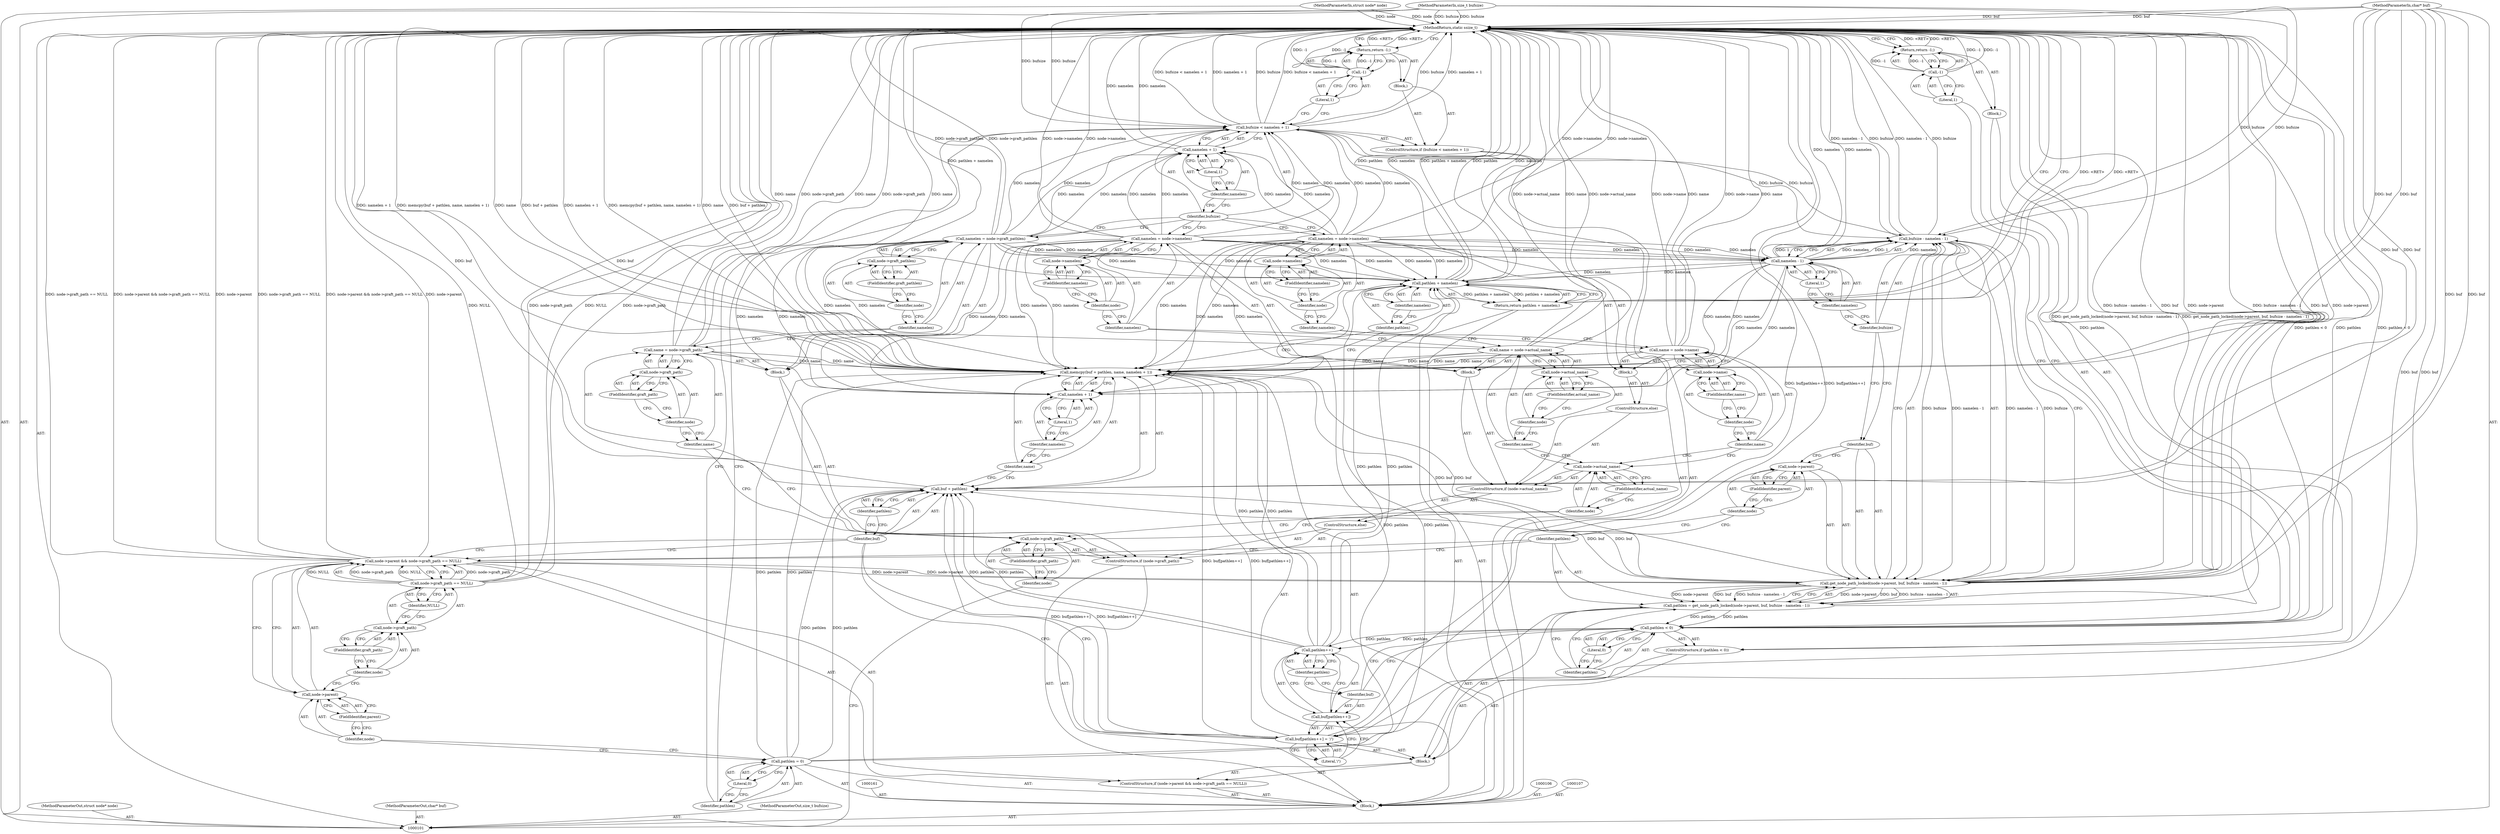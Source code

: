 digraph "0_Android_864e2e22fcd0cba3f5e67680ccabd0302dfda45d" {
"1000214" [label="(MethodReturn,static ssize_t)"];
"1000102" [label="(MethodParameterIn,struct node* node)"];
"1000280" [label="(MethodParameterOut,struct node* node)"];
"1000103" [label="(MethodParameterIn,char* buf)"];
"1000281" [label="(MethodParameterOut,char* buf)"];
"1000104" [label="(MethodParameterIn,size_t bufsize)"];
"1000282" [label="(MethodParameterOut,size_t bufsize)"];
"1000105" [label="(Block,)"];
"1000139" [label="(ControlStructure,else)"];
"1000140" [label="(Block,)"];
"1000143" [label="(Call,node->name)"];
"1000144" [label="(Identifier,node)"];
"1000145" [label="(FieldIdentifier,name)"];
"1000141" [label="(Call,name = node->name)"];
"1000142" [label="(Identifier,name)"];
"1000148" [label="(Call,node->namelen)"];
"1000149" [label="(Identifier,node)"];
"1000150" [label="(FieldIdentifier,namelen)"];
"1000146" [label="(Call,namelen = node->namelen)"];
"1000147" [label="(Identifier,namelen)"];
"1000151" [label="(ControlStructure,if (bufsize < namelen + 1))"];
"1000154" [label="(Call,namelen + 1)"];
"1000155" [label="(Identifier,namelen)"];
"1000156" [label="(Literal,1)"];
"1000157" [label="(Block,)"];
"1000152" [label="(Call,bufsize < namelen + 1)"];
"1000153" [label="(Identifier,bufsize)"];
"1000158" [label="(Return,return -1;)"];
"1000159" [label="(Call,-1)"];
"1000160" [label="(Literal,1)"];
"1000162" [label="(Call,pathlen = 0)"];
"1000163" [label="(Identifier,pathlen)"];
"1000164" [label="(Literal,0)"];
"1000169" [label="(FieldIdentifier,parent)"];
"1000170" [label="(Call,node->graft_path == NULL)"];
"1000171" [label="(Call,node->graft_path)"];
"1000172" [label="(Identifier,node)"];
"1000173" [label="(FieldIdentifier,graft_path)"];
"1000174" [label="(Identifier,NULL)"];
"1000165" [label="(ControlStructure,if (node->parent && node->graft_path == NULL))"];
"1000175" [label="(Block,)"];
"1000166" [label="(Call,node->parent && node->graft_path == NULL)"];
"1000167" [label="(Call,node->parent)"];
"1000168" [label="(Identifier,node)"];
"1000178" [label="(Call,get_node_path_locked(node->parent, buf, bufsize - namelen - 1))"];
"1000179" [label="(Call,node->parent)"];
"1000180" [label="(Identifier,node)"];
"1000181" [label="(FieldIdentifier,parent)"];
"1000182" [label="(Identifier,buf)"];
"1000183" [label="(Call,bufsize - namelen - 1)"];
"1000184" [label="(Identifier,bufsize)"];
"1000185" [label="(Call,namelen - 1)"];
"1000186" [label="(Identifier,namelen)"];
"1000187" [label="(Literal,1)"];
"1000176" [label="(Call,pathlen = get_node_path_locked(node->parent, buf, bufsize - namelen - 1))"];
"1000177" [label="(Identifier,pathlen)"];
"1000189" [label="(Call,pathlen < 0)"];
"1000190" [label="(Identifier,pathlen)"];
"1000191" [label="(Literal,0)"];
"1000192" [label="(Block,)"];
"1000188" [label="(ControlStructure,if (pathlen < 0))"];
"1000193" [label="(Return,return -1;)"];
"1000194" [label="(Call,-1)"];
"1000195" [label="(Literal,1)"];
"1000199" [label="(Call,pathlen++)"];
"1000200" [label="(Identifier,pathlen)"];
"1000201" [label="(Literal,'/')"];
"1000196" [label="(Call,buf[pathlen++] = '/')"];
"1000197" [label="(Call,buf[pathlen++])"];
"1000198" [label="(Identifier,buf)"];
"1000203" [label="(Call,buf + pathlen)"];
"1000204" [label="(Identifier,buf)"];
"1000205" [label="(Identifier,pathlen)"];
"1000206" [label="(Identifier,name)"];
"1000207" [label="(Call,namelen + 1)"];
"1000208" [label="(Identifier,namelen)"];
"1000202" [label="(Call,memcpy(buf + pathlen, name, namelen + 1))"];
"1000209" [label="(Literal,1)"];
"1000210" [label="(Return,return pathlen + namelen;)"];
"1000213" [label="(Identifier,namelen)"];
"1000211" [label="(Call,pathlen + namelen)"];
"1000212" [label="(Identifier,pathlen)"];
"1000108" [label="(ControlStructure,if (node->graft_path))"];
"1000111" [label="(FieldIdentifier,graft_path)"];
"1000112" [label="(Block,)"];
"1000109" [label="(Call,node->graft_path)"];
"1000110" [label="(Identifier,node)"];
"1000115" [label="(Call,node->graft_path)"];
"1000116" [label="(Identifier,node)"];
"1000117" [label="(FieldIdentifier,graft_path)"];
"1000113" [label="(Call,name = node->graft_path)"];
"1000114" [label="(Identifier,name)"];
"1000120" [label="(Call,node->graft_pathlen)"];
"1000121" [label="(Identifier,node)"];
"1000122" [label="(FieldIdentifier,graft_pathlen)"];
"1000118" [label="(Call,namelen = node->graft_pathlen)"];
"1000119" [label="(Identifier,namelen)"];
"1000125" [label="(Call,node->actual_name)"];
"1000126" [label="(Identifier,node)"];
"1000127" [label="(FieldIdentifier,actual_name)"];
"1000123" [label="(ControlStructure,else)"];
"1000128" [label="(Block,)"];
"1000124" [label="(ControlStructure,if (node->actual_name))"];
"1000131" [label="(Call,node->actual_name)"];
"1000132" [label="(Identifier,node)"];
"1000133" [label="(FieldIdentifier,actual_name)"];
"1000129" [label="(Call,name = node->actual_name)"];
"1000130" [label="(Identifier,name)"];
"1000136" [label="(Call,node->namelen)"];
"1000137" [label="(Identifier,node)"];
"1000138" [label="(FieldIdentifier,namelen)"];
"1000134" [label="(Call,namelen = node->namelen)"];
"1000135" [label="(Identifier,namelen)"];
"1000214" -> "1000101"  [label="AST: "];
"1000214" -> "1000158"  [label="CFG: "];
"1000214" -> "1000193"  [label="CFG: "];
"1000214" -> "1000210"  [label="CFG: "];
"1000141" -> "1000214"  [label="DDG: name"];
"1000141" -> "1000214"  [label="DDG: node->name"];
"1000194" -> "1000214"  [label="DDG: -1"];
"1000183" -> "1000214"  [label="DDG: namelen - 1"];
"1000183" -> "1000214"  [label="DDG: bufsize"];
"1000189" -> "1000214"  [label="DDG: pathlen"];
"1000189" -> "1000214"  [label="DDG: pathlen < 0"];
"1000102" -> "1000214"  [label="DDG: node"];
"1000166" -> "1000214"  [label="DDG: node->graft_path == NULL"];
"1000166" -> "1000214"  [label="DDG: node->parent && node->graft_path == NULL"];
"1000166" -> "1000214"  [label="DDG: node->parent"];
"1000178" -> "1000214"  [label="DDG: bufsize - namelen - 1"];
"1000178" -> "1000214"  [label="DDG: buf"];
"1000178" -> "1000214"  [label="DDG: node->parent"];
"1000170" -> "1000214"  [label="DDG: NULL"];
"1000170" -> "1000214"  [label="DDG: node->graft_path"];
"1000176" -> "1000214"  [label="DDG: get_node_path_locked(node->parent, buf, bufsize - namelen - 1)"];
"1000159" -> "1000214"  [label="DDG: -1"];
"1000129" -> "1000214"  [label="DDG: name"];
"1000129" -> "1000214"  [label="DDG: node->actual_name"];
"1000185" -> "1000214"  [label="DDG: namelen"];
"1000104" -> "1000214"  [label="DDG: bufsize"];
"1000113" -> "1000214"  [label="DDG: name"];
"1000113" -> "1000214"  [label="DDG: node->graft_path"];
"1000202" -> "1000214"  [label="DDG: name"];
"1000202" -> "1000214"  [label="DDG: buf + pathlen"];
"1000202" -> "1000214"  [label="DDG: namelen + 1"];
"1000202" -> "1000214"  [label="DDG: memcpy(buf + pathlen, name, namelen + 1)"];
"1000152" -> "1000214"  [label="DDG: bufsize < namelen + 1"];
"1000152" -> "1000214"  [label="DDG: bufsize"];
"1000152" -> "1000214"  [label="DDG: namelen + 1"];
"1000154" -> "1000214"  [label="DDG: namelen"];
"1000103" -> "1000214"  [label="DDG: buf"];
"1000146" -> "1000214"  [label="DDG: node->namelen"];
"1000211" -> "1000214"  [label="DDG: pathlen"];
"1000211" -> "1000214"  [label="DDG: namelen"];
"1000211" -> "1000214"  [label="DDG: pathlen + namelen"];
"1000196" -> "1000214"  [label="DDG: buf[pathlen++]"];
"1000118" -> "1000214"  [label="DDG: node->graft_pathlen"];
"1000134" -> "1000214"  [label="DDG: node->namelen"];
"1000203" -> "1000214"  [label="DDG: buf"];
"1000158" -> "1000214"  [label="DDG: <RET>"];
"1000210" -> "1000214"  [label="DDG: <RET>"];
"1000193" -> "1000214"  [label="DDG: <RET>"];
"1000102" -> "1000101"  [label="AST: "];
"1000102" -> "1000214"  [label="DDG: node"];
"1000280" -> "1000101"  [label="AST: "];
"1000103" -> "1000101"  [label="AST: "];
"1000103" -> "1000214"  [label="DDG: buf"];
"1000103" -> "1000178"  [label="DDG: buf"];
"1000103" -> "1000196"  [label="DDG: buf"];
"1000103" -> "1000202"  [label="DDG: buf"];
"1000103" -> "1000203"  [label="DDG: buf"];
"1000281" -> "1000101"  [label="AST: "];
"1000104" -> "1000101"  [label="AST: "];
"1000104" -> "1000214"  [label="DDG: bufsize"];
"1000104" -> "1000152"  [label="DDG: bufsize"];
"1000104" -> "1000183"  [label="DDG: bufsize"];
"1000282" -> "1000101"  [label="AST: "];
"1000105" -> "1000101"  [label="AST: "];
"1000106" -> "1000105"  [label="AST: "];
"1000107" -> "1000105"  [label="AST: "];
"1000108" -> "1000105"  [label="AST: "];
"1000151" -> "1000105"  [label="AST: "];
"1000161" -> "1000105"  [label="AST: "];
"1000162" -> "1000105"  [label="AST: "];
"1000165" -> "1000105"  [label="AST: "];
"1000202" -> "1000105"  [label="AST: "];
"1000210" -> "1000105"  [label="AST: "];
"1000139" -> "1000124"  [label="AST: "];
"1000140" -> "1000139"  [label="AST: "];
"1000140" -> "1000139"  [label="AST: "];
"1000141" -> "1000140"  [label="AST: "];
"1000146" -> "1000140"  [label="AST: "];
"1000143" -> "1000141"  [label="AST: "];
"1000143" -> "1000145"  [label="CFG: "];
"1000144" -> "1000143"  [label="AST: "];
"1000145" -> "1000143"  [label="AST: "];
"1000141" -> "1000143"  [label="CFG: "];
"1000144" -> "1000143"  [label="AST: "];
"1000144" -> "1000142"  [label="CFG: "];
"1000145" -> "1000144"  [label="CFG: "];
"1000145" -> "1000143"  [label="AST: "];
"1000145" -> "1000144"  [label="CFG: "];
"1000143" -> "1000145"  [label="CFG: "];
"1000141" -> "1000140"  [label="AST: "];
"1000141" -> "1000143"  [label="CFG: "];
"1000142" -> "1000141"  [label="AST: "];
"1000143" -> "1000141"  [label="AST: "];
"1000147" -> "1000141"  [label="CFG: "];
"1000141" -> "1000214"  [label="DDG: name"];
"1000141" -> "1000214"  [label="DDG: node->name"];
"1000141" -> "1000202"  [label="DDG: name"];
"1000142" -> "1000141"  [label="AST: "];
"1000142" -> "1000125"  [label="CFG: "];
"1000144" -> "1000142"  [label="CFG: "];
"1000148" -> "1000146"  [label="AST: "];
"1000148" -> "1000150"  [label="CFG: "];
"1000149" -> "1000148"  [label="AST: "];
"1000150" -> "1000148"  [label="AST: "];
"1000146" -> "1000148"  [label="CFG: "];
"1000149" -> "1000148"  [label="AST: "];
"1000149" -> "1000147"  [label="CFG: "];
"1000150" -> "1000149"  [label="CFG: "];
"1000150" -> "1000148"  [label="AST: "];
"1000150" -> "1000149"  [label="CFG: "];
"1000148" -> "1000150"  [label="CFG: "];
"1000146" -> "1000140"  [label="AST: "];
"1000146" -> "1000148"  [label="CFG: "];
"1000147" -> "1000146"  [label="AST: "];
"1000148" -> "1000146"  [label="AST: "];
"1000153" -> "1000146"  [label="CFG: "];
"1000146" -> "1000214"  [label="DDG: node->namelen"];
"1000146" -> "1000152"  [label="DDG: namelen"];
"1000146" -> "1000154"  [label="DDG: namelen"];
"1000146" -> "1000185"  [label="DDG: namelen"];
"1000146" -> "1000202"  [label="DDG: namelen"];
"1000146" -> "1000207"  [label="DDG: namelen"];
"1000146" -> "1000211"  [label="DDG: namelen"];
"1000147" -> "1000146"  [label="AST: "];
"1000147" -> "1000141"  [label="CFG: "];
"1000149" -> "1000147"  [label="CFG: "];
"1000151" -> "1000105"  [label="AST: "];
"1000152" -> "1000151"  [label="AST: "];
"1000157" -> "1000151"  [label="AST: "];
"1000154" -> "1000152"  [label="AST: "];
"1000154" -> "1000156"  [label="CFG: "];
"1000155" -> "1000154"  [label="AST: "];
"1000156" -> "1000154"  [label="AST: "];
"1000152" -> "1000154"  [label="CFG: "];
"1000154" -> "1000214"  [label="DDG: namelen"];
"1000134" -> "1000154"  [label="DDG: namelen"];
"1000118" -> "1000154"  [label="DDG: namelen"];
"1000146" -> "1000154"  [label="DDG: namelen"];
"1000155" -> "1000154"  [label="AST: "];
"1000155" -> "1000153"  [label="CFG: "];
"1000156" -> "1000155"  [label="CFG: "];
"1000156" -> "1000154"  [label="AST: "];
"1000156" -> "1000155"  [label="CFG: "];
"1000154" -> "1000156"  [label="CFG: "];
"1000157" -> "1000151"  [label="AST: "];
"1000158" -> "1000157"  [label="AST: "];
"1000152" -> "1000151"  [label="AST: "];
"1000152" -> "1000154"  [label="CFG: "];
"1000153" -> "1000152"  [label="AST: "];
"1000154" -> "1000152"  [label="AST: "];
"1000160" -> "1000152"  [label="CFG: "];
"1000163" -> "1000152"  [label="CFG: "];
"1000152" -> "1000214"  [label="DDG: bufsize < namelen + 1"];
"1000152" -> "1000214"  [label="DDG: bufsize"];
"1000152" -> "1000214"  [label="DDG: namelen + 1"];
"1000104" -> "1000152"  [label="DDG: bufsize"];
"1000134" -> "1000152"  [label="DDG: namelen"];
"1000118" -> "1000152"  [label="DDG: namelen"];
"1000146" -> "1000152"  [label="DDG: namelen"];
"1000152" -> "1000183"  [label="DDG: bufsize"];
"1000153" -> "1000152"  [label="AST: "];
"1000153" -> "1000118"  [label="CFG: "];
"1000153" -> "1000134"  [label="CFG: "];
"1000153" -> "1000146"  [label="CFG: "];
"1000155" -> "1000153"  [label="CFG: "];
"1000158" -> "1000157"  [label="AST: "];
"1000158" -> "1000159"  [label="CFG: "];
"1000159" -> "1000158"  [label="AST: "];
"1000214" -> "1000158"  [label="CFG: "];
"1000158" -> "1000214"  [label="DDG: <RET>"];
"1000159" -> "1000158"  [label="DDG: -1"];
"1000159" -> "1000158"  [label="AST: "];
"1000159" -> "1000160"  [label="CFG: "];
"1000160" -> "1000159"  [label="AST: "];
"1000158" -> "1000159"  [label="CFG: "];
"1000159" -> "1000214"  [label="DDG: -1"];
"1000159" -> "1000158"  [label="DDG: -1"];
"1000160" -> "1000159"  [label="AST: "];
"1000160" -> "1000152"  [label="CFG: "];
"1000159" -> "1000160"  [label="CFG: "];
"1000162" -> "1000105"  [label="AST: "];
"1000162" -> "1000164"  [label="CFG: "];
"1000163" -> "1000162"  [label="AST: "];
"1000164" -> "1000162"  [label="AST: "];
"1000168" -> "1000162"  [label="CFG: "];
"1000162" -> "1000202"  [label="DDG: pathlen"];
"1000162" -> "1000203"  [label="DDG: pathlen"];
"1000162" -> "1000211"  [label="DDG: pathlen"];
"1000163" -> "1000162"  [label="AST: "];
"1000163" -> "1000152"  [label="CFG: "];
"1000164" -> "1000163"  [label="CFG: "];
"1000164" -> "1000162"  [label="AST: "];
"1000164" -> "1000163"  [label="CFG: "];
"1000162" -> "1000164"  [label="CFG: "];
"1000169" -> "1000167"  [label="AST: "];
"1000169" -> "1000168"  [label="CFG: "];
"1000167" -> "1000169"  [label="CFG: "];
"1000170" -> "1000166"  [label="AST: "];
"1000170" -> "1000174"  [label="CFG: "];
"1000171" -> "1000170"  [label="AST: "];
"1000174" -> "1000170"  [label="AST: "];
"1000166" -> "1000170"  [label="CFG: "];
"1000170" -> "1000214"  [label="DDG: NULL"];
"1000170" -> "1000214"  [label="DDG: node->graft_path"];
"1000170" -> "1000166"  [label="DDG: node->graft_path"];
"1000170" -> "1000166"  [label="DDG: NULL"];
"1000171" -> "1000170"  [label="AST: "];
"1000171" -> "1000173"  [label="CFG: "];
"1000172" -> "1000171"  [label="AST: "];
"1000173" -> "1000171"  [label="AST: "];
"1000174" -> "1000171"  [label="CFG: "];
"1000172" -> "1000171"  [label="AST: "];
"1000172" -> "1000167"  [label="CFG: "];
"1000173" -> "1000172"  [label="CFG: "];
"1000173" -> "1000171"  [label="AST: "];
"1000173" -> "1000172"  [label="CFG: "];
"1000171" -> "1000173"  [label="CFG: "];
"1000174" -> "1000170"  [label="AST: "];
"1000174" -> "1000171"  [label="CFG: "];
"1000170" -> "1000174"  [label="CFG: "];
"1000165" -> "1000105"  [label="AST: "];
"1000166" -> "1000165"  [label="AST: "];
"1000175" -> "1000165"  [label="AST: "];
"1000175" -> "1000165"  [label="AST: "];
"1000176" -> "1000175"  [label="AST: "];
"1000188" -> "1000175"  [label="AST: "];
"1000196" -> "1000175"  [label="AST: "];
"1000166" -> "1000165"  [label="AST: "];
"1000166" -> "1000167"  [label="CFG: "];
"1000166" -> "1000170"  [label="CFG: "];
"1000167" -> "1000166"  [label="AST: "];
"1000170" -> "1000166"  [label="AST: "];
"1000177" -> "1000166"  [label="CFG: "];
"1000204" -> "1000166"  [label="CFG: "];
"1000166" -> "1000214"  [label="DDG: node->graft_path == NULL"];
"1000166" -> "1000214"  [label="DDG: node->parent && node->graft_path == NULL"];
"1000166" -> "1000214"  [label="DDG: node->parent"];
"1000170" -> "1000166"  [label="DDG: node->graft_path"];
"1000170" -> "1000166"  [label="DDG: NULL"];
"1000166" -> "1000178"  [label="DDG: node->parent"];
"1000167" -> "1000166"  [label="AST: "];
"1000167" -> "1000169"  [label="CFG: "];
"1000168" -> "1000167"  [label="AST: "];
"1000169" -> "1000167"  [label="AST: "];
"1000172" -> "1000167"  [label="CFG: "];
"1000166" -> "1000167"  [label="CFG: "];
"1000168" -> "1000167"  [label="AST: "];
"1000168" -> "1000162"  [label="CFG: "];
"1000169" -> "1000168"  [label="CFG: "];
"1000178" -> "1000176"  [label="AST: "];
"1000178" -> "1000183"  [label="CFG: "];
"1000179" -> "1000178"  [label="AST: "];
"1000182" -> "1000178"  [label="AST: "];
"1000183" -> "1000178"  [label="AST: "];
"1000176" -> "1000178"  [label="CFG: "];
"1000178" -> "1000214"  [label="DDG: bufsize - namelen - 1"];
"1000178" -> "1000214"  [label="DDG: buf"];
"1000178" -> "1000214"  [label="DDG: node->parent"];
"1000178" -> "1000176"  [label="DDG: node->parent"];
"1000178" -> "1000176"  [label="DDG: buf"];
"1000178" -> "1000176"  [label="DDG: bufsize - namelen - 1"];
"1000166" -> "1000178"  [label="DDG: node->parent"];
"1000103" -> "1000178"  [label="DDG: buf"];
"1000183" -> "1000178"  [label="DDG: bufsize"];
"1000183" -> "1000178"  [label="DDG: namelen - 1"];
"1000178" -> "1000202"  [label="DDG: buf"];
"1000178" -> "1000203"  [label="DDG: buf"];
"1000179" -> "1000178"  [label="AST: "];
"1000179" -> "1000181"  [label="CFG: "];
"1000180" -> "1000179"  [label="AST: "];
"1000181" -> "1000179"  [label="AST: "];
"1000182" -> "1000179"  [label="CFG: "];
"1000180" -> "1000179"  [label="AST: "];
"1000180" -> "1000177"  [label="CFG: "];
"1000181" -> "1000180"  [label="CFG: "];
"1000181" -> "1000179"  [label="AST: "];
"1000181" -> "1000180"  [label="CFG: "];
"1000179" -> "1000181"  [label="CFG: "];
"1000182" -> "1000178"  [label="AST: "];
"1000182" -> "1000179"  [label="CFG: "];
"1000184" -> "1000182"  [label="CFG: "];
"1000183" -> "1000178"  [label="AST: "];
"1000183" -> "1000185"  [label="CFG: "];
"1000184" -> "1000183"  [label="AST: "];
"1000185" -> "1000183"  [label="AST: "];
"1000178" -> "1000183"  [label="CFG: "];
"1000183" -> "1000214"  [label="DDG: namelen - 1"];
"1000183" -> "1000214"  [label="DDG: bufsize"];
"1000183" -> "1000178"  [label="DDG: bufsize"];
"1000183" -> "1000178"  [label="DDG: namelen - 1"];
"1000152" -> "1000183"  [label="DDG: bufsize"];
"1000104" -> "1000183"  [label="DDG: bufsize"];
"1000185" -> "1000183"  [label="DDG: namelen"];
"1000185" -> "1000183"  [label="DDG: 1"];
"1000184" -> "1000183"  [label="AST: "];
"1000184" -> "1000182"  [label="CFG: "];
"1000186" -> "1000184"  [label="CFG: "];
"1000185" -> "1000183"  [label="AST: "];
"1000185" -> "1000187"  [label="CFG: "];
"1000186" -> "1000185"  [label="AST: "];
"1000187" -> "1000185"  [label="AST: "];
"1000183" -> "1000185"  [label="CFG: "];
"1000185" -> "1000214"  [label="DDG: namelen"];
"1000185" -> "1000183"  [label="DDG: namelen"];
"1000185" -> "1000183"  [label="DDG: 1"];
"1000134" -> "1000185"  [label="DDG: namelen"];
"1000118" -> "1000185"  [label="DDG: namelen"];
"1000146" -> "1000185"  [label="DDG: namelen"];
"1000185" -> "1000202"  [label="DDG: namelen"];
"1000185" -> "1000207"  [label="DDG: namelen"];
"1000185" -> "1000211"  [label="DDG: namelen"];
"1000186" -> "1000185"  [label="AST: "];
"1000186" -> "1000184"  [label="CFG: "];
"1000187" -> "1000186"  [label="CFG: "];
"1000187" -> "1000185"  [label="AST: "];
"1000187" -> "1000186"  [label="CFG: "];
"1000185" -> "1000187"  [label="CFG: "];
"1000176" -> "1000175"  [label="AST: "];
"1000176" -> "1000178"  [label="CFG: "];
"1000177" -> "1000176"  [label="AST: "];
"1000178" -> "1000176"  [label="AST: "];
"1000190" -> "1000176"  [label="CFG: "];
"1000176" -> "1000214"  [label="DDG: get_node_path_locked(node->parent, buf, bufsize - namelen - 1)"];
"1000178" -> "1000176"  [label="DDG: node->parent"];
"1000178" -> "1000176"  [label="DDG: buf"];
"1000178" -> "1000176"  [label="DDG: bufsize - namelen - 1"];
"1000176" -> "1000189"  [label="DDG: pathlen"];
"1000177" -> "1000176"  [label="AST: "];
"1000177" -> "1000166"  [label="CFG: "];
"1000180" -> "1000177"  [label="CFG: "];
"1000189" -> "1000188"  [label="AST: "];
"1000189" -> "1000191"  [label="CFG: "];
"1000190" -> "1000189"  [label="AST: "];
"1000191" -> "1000189"  [label="AST: "];
"1000195" -> "1000189"  [label="CFG: "];
"1000198" -> "1000189"  [label="CFG: "];
"1000189" -> "1000214"  [label="DDG: pathlen"];
"1000189" -> "1000214"  [label="DDG: pathlen < 0"];
"1000176" -> "1000189"  [label="DDG: pathlen"];
"1000189" -> "1000199"  [label="DDG: pathlen"];
"1000190" -> "1000189"  [label="AST: "];
"1000190" -> "1000176"  [label="CFG: "];
"1000191" -> "1000190"  [label="CFG: "];
"1000191" -> "1000189"  [label="AST: "];
"1000191" -> "1000190"  [label="CFG: "];
"1000189" -> "1000191"  [label="CFG: "];
"1000192" -> "1000188"  [label="AST: "];
"1000193" -> "1000192"  [label="AST: "];
"1000188" -> "1000175"  [label="AST: "];
"1000189" -> "1000188"  [label="AST: "];
"1000192" -> "1000188"  [label="AST: "];
"1000193" -> "1000192"  [label="AST: "];
"1000193" -> "1000194"  [label="CFG: "];
"1000194" -> "1000193"  [label="AST: "];
"1000214" -> "1000193"  [label="CFG: "];
"1000193" -> "1000214"  [label="DDG: <RET>"];
"1000194" -> "1000193"  [label="DDG: -1"];
"1000194" -> "1000193"  [label="AST: "];
"1000194" -> "1000195"  [label="CFG: "];
"1000195" -> "1000194"  [label="AST: "];
"1000193" -> "1000194"  [label="CFG: "];
"1000194" -> "1000214"  [label="DDG: -1"];
"1000194" -> "1000193"  [label="DDG: -1"];
"1000195" -> "1000194"  [label="AST: "];
"1000195" -> "1000189"  [label="CFG: "];
"1000194" -> "1000195"  [label="CFG: "];
"1000199" -> "1000197"  [label="AST: "];
"1000199" -> "1000200"  [label="CFG: "];
"1000200" -> "1000199"  [label="AST: "];
"1000197" -> "1000199"  [label="CFG: "];
"1000189" -> "1000199"  [label="DDG: pathlen"];
"1000199" -> "1000202"  [label="DDG: pathlen"];
"1000199" -> "1000203"  [label="DDG: pathlen"];
"1000199" -> "1000211"  [label="DDG: pathlen"];
"1000200" -> "1000199"  [label="AST: "];
"1000200" -> "1000198"  [label="CFG: "];
"1000199" -> "1000200"  [label="CFG: "];
"1000201" -> "1000196"  [label="AST: "];
"1000201" -> "1000197"  [label="CFG: "];
"1000196" -> "1000201"  [label="CFG: "];
"1000196" -> "1000175"  [label="AST: "];
"1000196" -> "1000201"  [label="CFG: "];
"1000197" -> "1000196"  [label="AST: "];
"1000201" -> "1000196"  [label="AST: "];
"1000204" -> "1000196"  [label="CFG: "];
"1000196" -> "1000214"  [label="DDG: buf[pathlen++]"];
"1000103" -> "1000196"  [label="DDG: buf"];
"1000196" -> "1000202"  [label="DDG: buf[pathlen++]"];
"1000196" -> "1000203"  [label="DDG: buf[pathlen++]"];
"1000197" -> "1000196"  [label="AST: "];
"1000197" -> "1000199"  [label="CFG: "];
"1000198" -> "1000197"  [label="AST: "];
"1000199" -> "1000197"  [label="AST: "];
"1000201" -> "1000197"  [label="CFG: "];
"1000198" -> "1000197"  [label="AST: "];
"1000198" -> "1000189"  [label="CFG: "];
"1000200" -> "1000198"  [label="CFG: "];
"1000203" -> "1000202"  [label="AST: "];
"1000203" -> "1000205"  [label="CFG: "];
"1000204" -> "1000203"  [label="AST: "];
"1000205" -> "1000203"  [label="AST: "];
"1000206" -> "1000203"  [label="CFG: "];
"1000203" -> "1000214"  [label="DDG: buf"];
"1000178" -> "1000203"  [label="DDG: buf"];
"1000196" -> "1000203"  [label="DDG: buf[pathlen++]"];
"1000103" -> "1000203"  [label="DDG: buf"];
"1000199" -> "1000203"  [label="DDG: pathlen"];
"1000162" -> "1000203"  [label="DDG: pathlen"];
"1000204" -> "1000203"  [label="AST: "];
"1000204" -> "1000196"  [label="CFG: "];
"1000204" -> "1000166"  [label="CFG: "];
"1000205" -> "1000204"  [label="CFG: "];
"1000205" -> "1000203"  [label="AST: "];
"1000205" -> "1000204"  [label="CFG: "];
"1000203" -> "1000205"  [label="CFG: "];
"1000206" -> "1000202"  [label="AST: "];
"1000206" -> "1000203"  [label="CFG: "];
"1000208" -> "1000206"  [label="CFG: "];
"1000207" -> "1000202"  [label="AST: "];
"1000207" -> "1000209"  [label="CFG: "];
"1000208" -> "1000207"  [label="AST: "];
"1000209" -> "1000207"  [label="AST: "];
"1000202" -> "1000207"  [label="CFG: "];
"1000185" -> "1000207"  [label="DDG: namelen"];
"1000134" -> "1000207"  [label="DDG: namelen"];
"1000118" -> "1000207"  [label="DDG: namelen"];
"1000146" -> "1000207"  [label="DDG: namelen"];
"1000208" -> "1000207"  [label="AST: "];
"1000208" -> "1000206"  [label="CFG: "];
"1000209" -> "1000208"  [label="CFG: "];
"1000202" -> "1000105"  [label="AST: "];
"1000202" -> "1000207"  [label="CFG: "];
"1000203" -> "1000202"  [label="AST: "];
"1000206" -> "1000202"  [label="AST: "];
"1000207" -> "1000202"  [label="AST: "];
"1000212" -> "1000202"  [label="CFG: "];
"1000202" -> "1000214"  [label="DDG: name"];
"1000202" -> "1000214"  [label="DDG: buf + pathlen"];
"1000202" -> "1000214"  [label="DDG: namelen + 1"];
"1000202" -> "1000214"  [label="DDG: memcpy(buf + pathlen, name, namelen + 1)"];
"1000178" -> "1000202"  [label="DDG: buf"];
"1000196" -> "1000202"  [label="DDG: buf[pathlen++]"];
"1000103" -> "1000202"  [label="DDG: buf"];
"1000199" -> "1000202"  [label="DDG: pathlen"];
"1000162" -> "1000202"  [label="DDG: pathlen"];
"1000129" -> "1000202"  [label="DDG: name"];
"1000141" -> "1000202"  [label="DDG: name"];
"1000113" -> "1000202"  [label="DDG: name"];
"1000185" -> "1000202"  [label="DDG: namelen"];
"1000134" -> "1000202"  [label="DDG: namelen"];
"1000118" -> "1000202"  [label="DDG: namelen"];
"1000146" -> "1000202"  [label="DDG: namelen"];
"1000209" -> "1000207"  [label="AST: "];
"1000209" -> "1000208"  [label="CFG: "];
"1000207" -> "1000209"  [label="CFG: "];
"1000210" -> "1000105"  [label="AST: "];
"1000210" -> "1000211"  [label="CFG: "];
"1000211" -> "1000210"  [label="AST: "];
"1000214" -> "1000210"  [label="CFG: "];
"1000210" -> "1000214"  [label="DDG: <RET>"];
"1000211" -> "1000210"  [label="DDG: pathlen + namelen"];
"1000213" -> "1000211"  [label="AST: "];
"1000213" -> "1000212"  [label="CFG: "];
"1000211" -> "1000213"  [label="CFG: "];
"1000211" -> "1000210"  [label="AST: "];
"1000211" -> "1000213"  [label="CFG: "];
"1000212" -> "1000211"  [label="AST: "];
"1000213" -> "1000211"  [label="AST: "];
"1000210" -> "1000211"  [label="CFG: "];
"1000211" -> "1000214"  [label="DDG: pathlen"];
"1000211" -> "1000214"  [label="DDG: namelen"];
"1000211" -> "1000214"  [label="DDG: pathlen + namelen"];
"1000211" -> "1000210"  [label="DDG: pathlen + namelen"];
"1000199" -> "1000211"  [label="DDG: pathlen"];
"1000162" -> "1000211"  [label="DDG: pathlen"];
"1000185" -> "1000211"  [label="DDG: namelen"];
"1000134" -> "1000211"  [label="DDG: namelen"];
"1000118" -> "1000211"  [label="DDG: namelen"];
"1000146" -> "1000211"  [label="DDG: namelen"];
"1000212" -> "1000211"  [label="AST: "];
"1000212" -> "1000202"  [label="CFG: "];
"1000213" -> "1000212"  [label="CFG: "];
"1000108" -> "1000105"  [label="AST: "];
"1000109" -> "1000108"  [label="AST: "];
"1000112" -> "1000108"  [label="AST: "];
"1000123" -> "1000108"  [label="AST: "];
"1000111" -> "1000109"  [label="AST: "];
"1000111" -> "1000110"  [label="CFG: "];
"1000109" -> "1000111"  [label="CFG: "];
"1000112" -> "1000108"  [label="AST: "];
"1000113" -> "1000112"  [label="AST: "];
"1000118" -> "1000112"  [label="AST: "];
"1000109" -> "1000108"  [label="AST: "];
"1000109" -> "1000111"  [label="CFG: "];
"1000110" -> "1000109"  [label="AST: "];
"1000111" -> "1000109"  [label="AST: "];
"1000114" -> "1000109"  [label="CFG: "];
"1000126" -> "1000109"  [label="CFG: "];
"1000110" -> "1000109"  [label="AST: "];
"1000110" -> "1000101"  [label="CFG: "];
"1000111" -> "1000110"  [label="CFG: "];
"1000115" -> "1000113"  [label="AST: "];
"1000115" -> "1000117"  [label="CFG: "];
"1000116" -> "1000115"  [label="AST: "];
"1000117" -> "1000115"  [label="AST: "];
"1000113" -> "1000115"  [label="CFG: "];
"1000116" -> "1000115"  [label="AST: "];
"1000116" -> "1000114"  [label="CFG: "];
"1000117" -> "1000116"  [label="CFG: "];
"1000117" -> "1000115"  [label="AST: "];
"1000117" -> "1000116"  [label="CFG: "];
"1000115" -> "1000117"  [label="CFG: "];
"1000113" -> "1000112"  [label="AST: "];
"1000113" -> "1000115"  [label="CFG: "];
"1000114" -> "1000113"  [label="AST: "];
"1000115" -> "1000113"  [label="AST: "];
"1000119" -> "1000113"  [label="CFG: "];
"1000113" -> "1000214"  [label="DDG: name"];
"1000113" -> "1000214"  [label="DDG: node->graft_path"];
"1000113" -> "1000202"  [label="DDG: name"];
"1000114" -> "1000113"  [label="AST: "];
"1000114" -> "1000109"  [label="CFG: "];
"1000116" -> "1000114"  [label="CFG: "];
"1000120" -> "1000118"  [label="AST: "];
"1000120" -> "1000122"  [label="CFG: "];
"1000121" -> "1000120"  [label="AST: "];
"1000122" -> "1000120"  [label="AST: "];
"1000118" -> "1000120"  [label="CFG: "];
"1000121" -> "1000120"  [label="AST: "];
"1000121" -> "1000119"  [label="CFG: "];
"1000122" -> "1000121"  [label="CFG: "];
"1000122" -> "1000120"  [label="AST: "];
"1000122" -> "1000121"  [label="CFG: "];
"1000120" -> "1000122"  [label="CFG: "];
"1000118" -> "1000112"  [label="AST: "];
"1000118" -> "1000120"  [label="CFG: "];
"1000119" -> "1000118"  [label="AST: "];
"1000120" -> "1000118"  [label="AST: "];
"1000153" -> "1000118"  [label="CFG: "];
"1000118" -> "1000214"  [label="DDG: node->graft_pathlen"];
"1000118" -> "1000152"  [label="DDG: namelen"];
"1000118" -> "1000154"  [label="DDG: namelen"];
"1000118" -> "1000185"  [label="DDG: namelen"];
"1000118" -> "1000202"  [label="DDG: namelen"];
"1000118" -> "1000207"  [label="DDG: namelen"];
"1000118" -> "1000211"  [label="DDG: namelen"];
"1000119" -> "1000118"  [label="AST: "];
"1000119" -> "1000113"  [label="CFG: "];
"1000121" -> "1000119"  [label="CFG: "];
"1000125" -> "1000124"  [label="AST: "];
"1000125" -> "1000127"  [label="CFG: "];
"1000126" -> "1000125"  [label="AST: "];
"1000127" -> "1000125"  [label="AST: "];
"1000130" -> "1000125"  [label="CFG: "];
"1000142" -> "1000125"  [label="CFG: "];
"1000126" -> "1000125"  [label="AST: "];
"1000126" -> "1000109"  [label="CFG: "];
"1000127" -> "1000126"  [label="CFG: "];
"1000127" -> "1000125"  [label="AST: "];
"1000127" -> "1000126"  [label="CFG: "];
"1000125" -> "1000127"  [label="CFG: "];
"1000123" -> "1000108"  [label="AST: "];
"1000124" -> "1000123"  [label="AST: "];
"1000128" -> "1000124"  [label="AST: "];
"1000129" -> "1000128"  [label="AST: "];
"1000134" -> "1000128"  [label="AST: "];
"1000124" -> "1000123"  [label="AST: "];
"1000125" -> "1000124"  [label="AST: "];
"1000128" -> "1000124"  [label="AST: "];
"1000139" -> "1000124"  [label="AST: "];
"1000131" -> "1000129"  [label="AST: "];
"1000131" -> "1000133"  [label="CFG: "];
"1000132" -> "1000131"  [label="AST: "];
"1000133" -> "1000131"  [label="AST: "];
"1000129" -> "1000131"  [label="CFG: "];
"1000132" -> "1000131"  [label="AST: "];
"1000132" -> "1000130"  [label="CFG: "];
"1000133" -> "1000132"  [label="CFG: "];
"1000133" -> "1000131"  [label="AST: "];
"1000133" -> "1000132"  [label="CFG: "];
"1000131" -> "1000133"  [label="CFG: "];
"1000129" -> "1000128"  [label="AST: "];
"1000129" -> "1000131"  [label="CFG: "];
"1000130" -> "1000129"  [label="AST: "];
"1000131" -> "1000129"  [label="AST: "];
"1000135" -> "1000129"  [label="CFG: "];
"1000129" -> "1000214"  [label="DDG: name"];
"1000129" -> "1000214"  [label="DDG: node->actual_name"];
"1000129" -> "1000202"  [label="DDG: name"];
"1000130" -> "1000129"  [label="AST: "];
"1000130" -> "1000125"  [label="CFG: "];
"1000132" -> "1000130"  [label="CFG: "];
"1000136" -> "1000134"  [label="AST: "];
"1000136" -> "1000138"  [label="CFG: "];
"1000137" -> "1000136"  [label="AST: "];
"1000138" -> "1000136"  [label="AST: "];
"1000134" -> "1000136"  [label="CFG: "];
"1000137" -> "1000136"  [label="AST: "];
"1000137" -> "1000135"  [label="CFG: "];
"1000138" -> "1000137"  [label="CFG: "];
"1000138" -> "1000136"  [label="AST: "];
"1000138" -> "1000137"  [label="CFG: "];
"1000136" -> "1000138"  [label="CFG: "];
"1000134" -> "1000128"  [label="AST: "];
"1000134" -> "1000136"  [label="CFG: "];
"1000135" -> "1000134"  [label="AST: "];
"1000136" -> "1000134"  [label="AST: "];
"1000153" -> "1000134"  [label="CFG: "];
"1000134" -> "1000214"  [label="DDG: node->namelen"];
"1000134" -> "1000152"  [label="DDG: namelen"];
"1000134" -> "1000154"  [label="DDG: namelen"];
"1000134" -> "1000185"  [label="DDG: namelen"];
"1000134" -> "1000202"  [label="DDG: namelen"];
"1000134" -> "1000207"  [label="DDG: namelen"];
"1000134" -> "1000211"  [label="DDG: namelen"];
"1000135" -> "1000134"  [label="AST: "];
"1000135" -> "1000129"  [label="CFG: "];
"1000137" -> "1000135"  [label="CFG: "];
}

